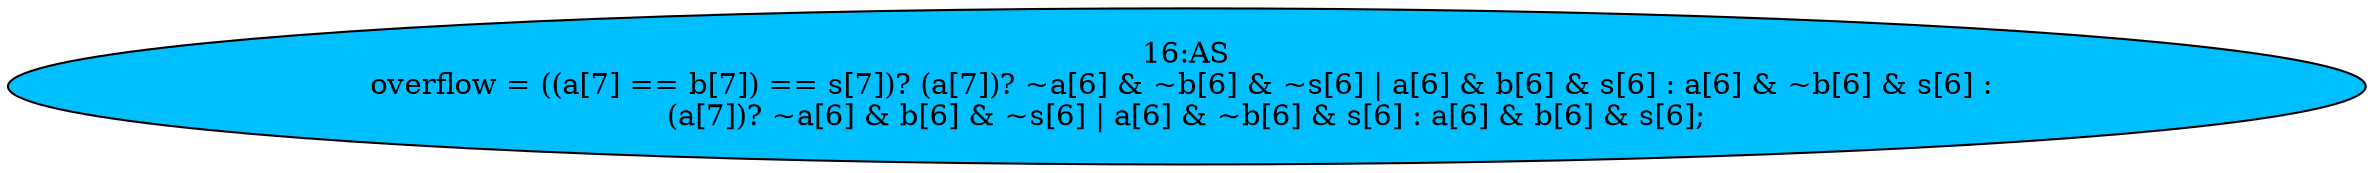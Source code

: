 strict digraph "" {
	node [label="\N"];
	"16:AS"	[ast="<pyverilog.vparser.ast.Assign object at 0x7fcb3ad26350>",
		def_var="['overflow']",
		fillcolor=deepskyblue,
		label="16:AS
overflow = ((a[7] == b[7]) == s[7])? (a[7])? ~a[6] & ~b[6] & ~s[6] | a[6] & b[6] & s[6] : a[6] & ~b[6] & s[6] : 
(a[7])? ~\
a[6] & b[6] & ~s[6] | a[6] & ~b[6] & s[6] : a[6] & b[6] & s[6];",
		statements="[]",
		style=filled,
		typ=Assign,
		use_var="['a', 'b', 's', 'a', 'a', 'b', 's', 'a', 'b', 's', 'a', 'b', 's', 'a', 'a', 'b', 's', 'a', 'b', 's', 'a', 'b', 's']"];
}
